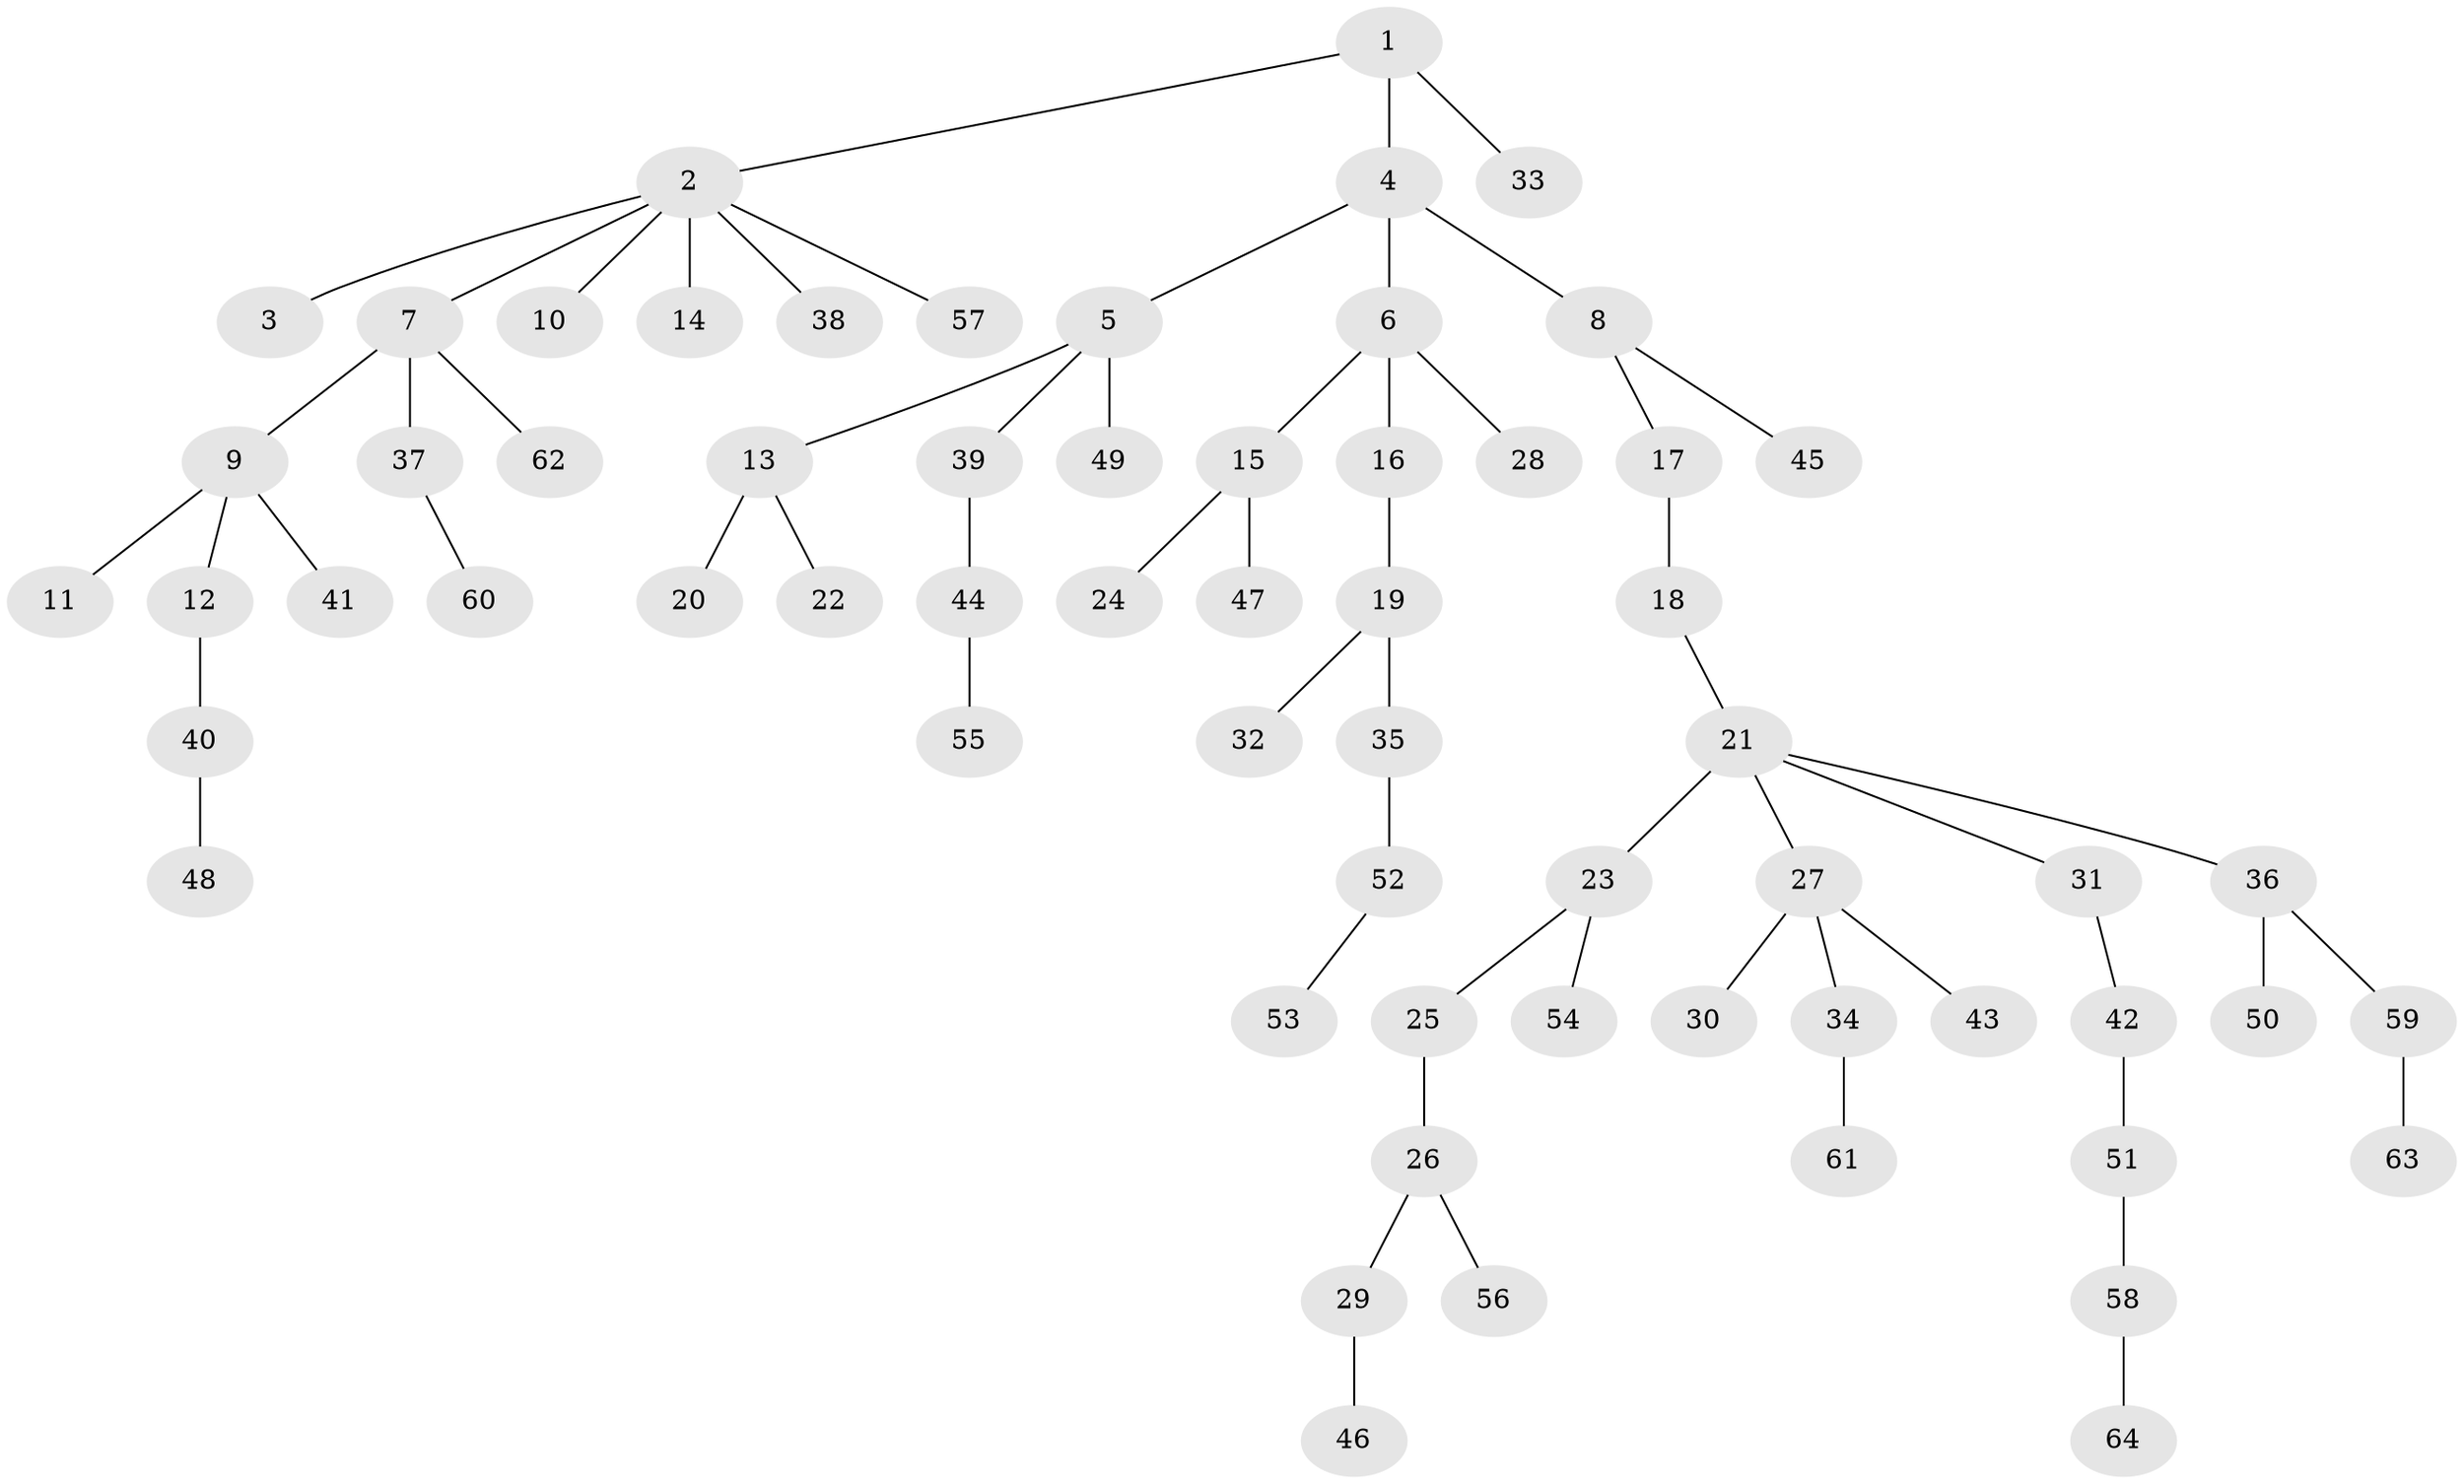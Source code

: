 // original degree distribution, {3: 0.12598425196850394, 10: 0.007874015748031496, 2: 0.25984251968503935, 4: 0.06299212598425197, 5: 0.031496062992125984, 1: 0.49606299212598426, 6: 0.007874015748031496, 7: 0.007874015748031496}
// Generated by graph-tools (version 1.1) at 2025/36/03/09/25 02:36:41]
// undirected, 64 vertices, 63 edges
graph export_dot {
graph [start="1"]
  node [color=gray90,style=filled];
  1;
  2;
  3;
  4;
  5;
  6;
  7;
  8;
  9;
  10;
  11;
  12;
  13;
  14;
  15;
  16;
  17;
  18;
  19;
  20;
  21;
  22;
  23;
  24;
  25;
  26;
  27;
  28;
  29;
  30;
  31;
  32;
  33;
  34;
  35;
  36;
  37;
  38;
  39;
  40;
  41;
  42;
  43;
  44;
  45;
  46;
  47;
  48;
  49;
  50;
  51;
  52;
  53;
  54;
  55;
  56;
  57;
  58;
  59;
  60;
  61;
  62;
  63;
  64;
  1 -- 2 [weight=1.0];
  1 -- 4 [weight=1.0];
  1 -- 33 [weight=1.0];
  2 -- 3 [weight=1.0];
  2 -- 7 [weight=1.0];
  2 -- 10 [weight=1.0];
  2 -- 14 [weight=3.0];
  2 -- 38 [weight=1.0];
  2 -- 57 [weight=1.0];
  4 -- 5 [weight=1.0];
  4 -- 6 [weight=1.0];
  4 -- 8 [weight=2.0];
  5 -- 13 [weight=1.0];
  5 -- 39 [weight=1.0];
  5 -- 49 [weight=1.0];
  6 -- 15 [weight=1.0];
  6 -- 16 [weight=1.0];
  6 -- 28 [weight=1.0];
  7 -- 9 [weight=1.0];
  7 -- 37 [weight=1.0];
  7 -- 62 [weight=1.0];
  8 -- 17 [weight=1.0];
  8 -- 45 [weight=1.0];
  9 -- 11 [weight=1.0];
  9 -- 12 [weight=1.0];
  9 -- 41 [weight=1.0];
  12 -- 40 [weight=1.0];
  13 -- 20 [weight=2.0];
  13 -- 22 [weight=1.0];
  15 -- 24 [weight=1.0];
  15 -- 47 [weight=1.0];
  16 -- 19 [weight=1.0];
  17 -- 18 [weight=2.0];
  18 -- 21 [weight=1.0];
  19 -- 32 [weight=1.0];
  19 -- 35 [weight=1.0];
  21 -- 23 [weight=2.0];
  21 -- 27 [weight=1.0];
  21 -- 31 [weight=1.0];
  21 -- 36 [weight=1.0];
  23 -- 25 [weight=1.0];
  23 -- 54 [weight=1.0];
  25 -- 26 [weight=1.0];
  26 -- 29 [weight=1.0];
  26 -- 56 [weight=1.0];
  27 -- 30 [weight=1.0];
  27 -- 34 [weight=1.0];
  27 -- 43 [weight=1.0];
  29 -- 46 [weight=1.0];
  31 -- 42 [weight=1.0];
  34 -- 61 [weight=1.0];
  35 -- 52 [weight=2.0];
  36 -- 50 [weight=1.0];
  36 -- 59 [weight=1.0];
  37 -- 60 [weight=1.0];
  39 -- 44 [weight=2.0];
  40 -- 48 [weight=2.0];
  42 -- 51 [weight=1.0];
  44 -- 55 [weight=1.0];
  51 -- 58 [weight=1.0];
  52 -- 53 [weight=1.0];
  58 -- 64 [weight=1.0];
  59 -- 63 [weight=1.0];
}
